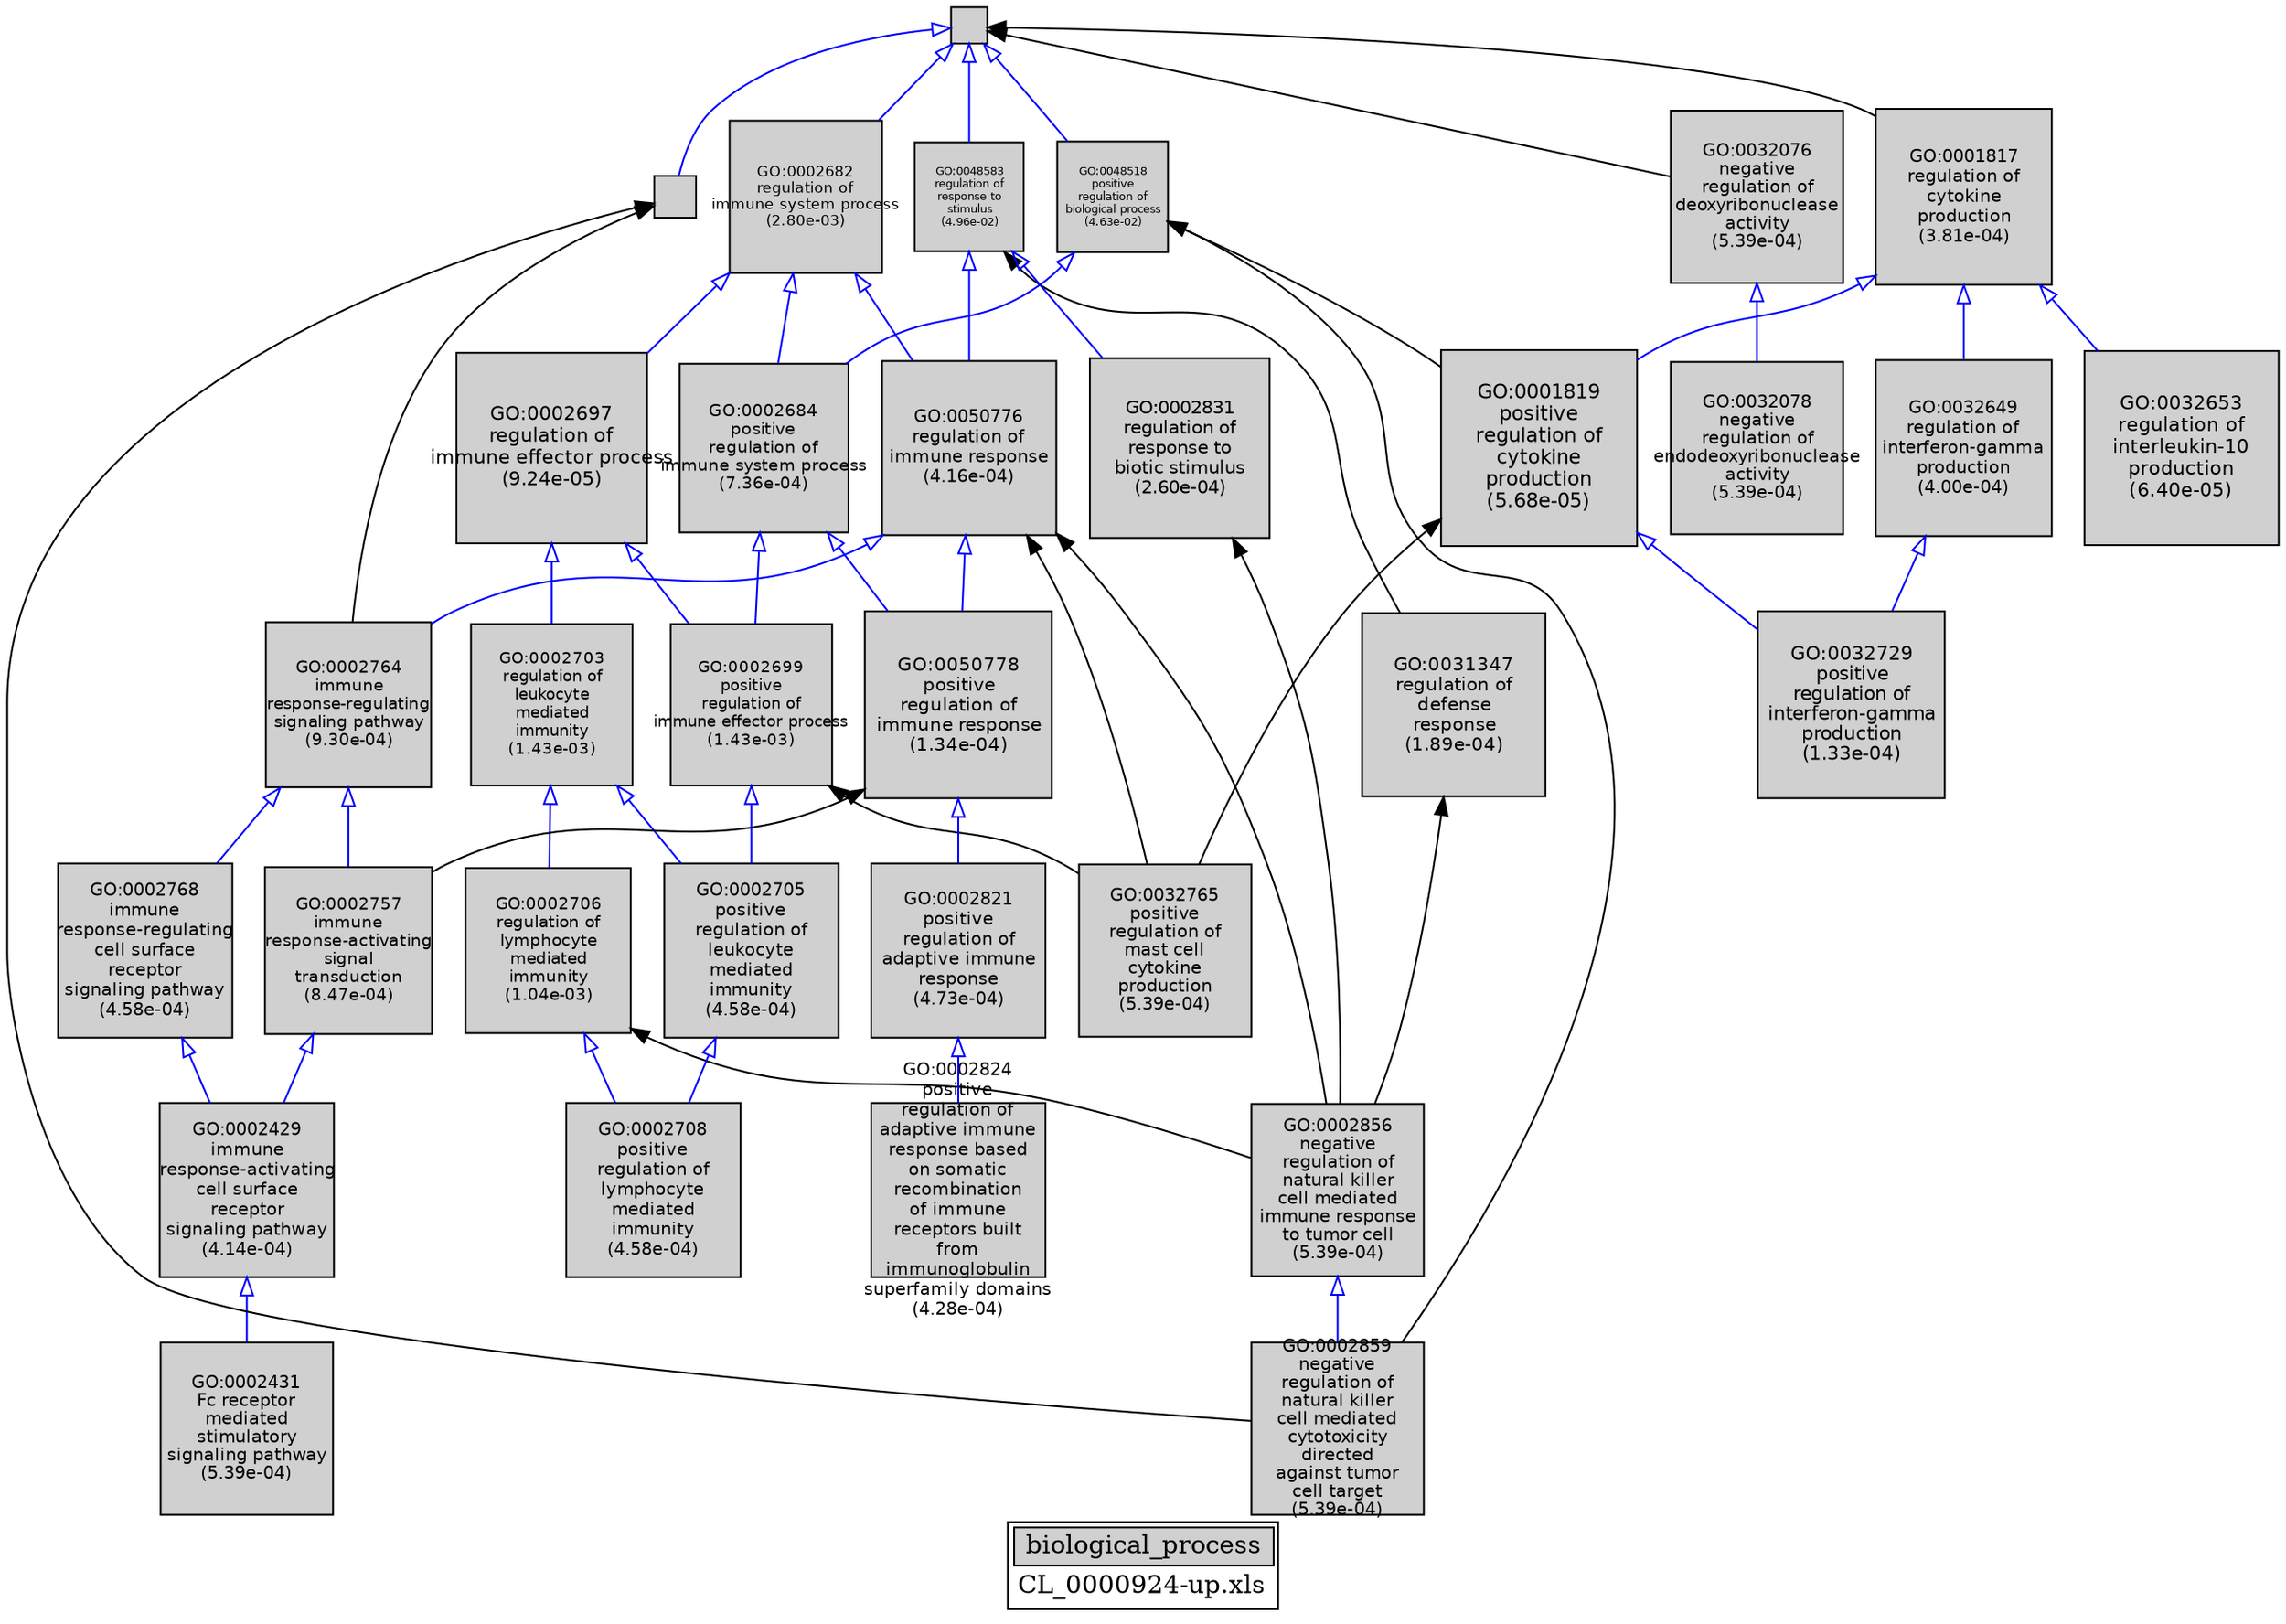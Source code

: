 digraph "biological_process" {
graph [ bgcolor = "#FFFFFF", label = <<TABLE COLOR="black" BGCOLOR="white"><TR><TD COLSPAN="2" BGCOLOR="#D0D0D0"><FONT COLOR="black">biological_process</FONT></TD></TR><TR><TD BORDER="0">CL_0000924-up.xls</TD></TR></TABLE>> ];
node [ fontname = "Helvetica" ];

subgraph "nodes" {

node [ style = "filled", fixedsize = "true", width = 1, shape = "box", fontsize = 9, fillcolor = "#D0D0D0", fontcolor = "black", color = "black" ];

"GO:0002856" [ URL = "#GO:0002856", label = <<TABLE BORDER="0"><TR><TD>GO:0002856<BR/>negative<BR/>regulation of<BR/>natural killer<BR/>cell mediated<BR/>immune response<BR/>to tumor cell<BR/>(5.39e-04)</TD></TR></TABLE>>, width = 1.31696962811, shape = "box", fontsize = 9.48218132238, height = 1.31696962811 ];
"GO:0032649" [ URL = "#GO:0032649", label = <<TABLE BORDER="0"><TR><TD>GO:0032649<BR/>regulation of<BR/>interferon-gamma<BR/>production<BR/>(4.00e-04)</TD></TR></TABLE>>, width = 1.34270746779, shape = "box", fontsize = 9.66749376811, height = 1.34270746779 ];
"GO:0002699" [ URL = "#GO:0002699", label = <<TABLE BORDER="0"><TR><TD>GO:0002699<BR/>positive<BR/>regulation of<BR/>immune effector process<BR/>(1.43e-03)</TD></TR></TABLE>>, width = 1.229317586, shape = "box", fontsize = 8.85108661919, height = 1.229317586 ];
"GO:0002429" [ URL = "#GO:0002429", label = <<TABLE BORDER="0"><TR><TD>GO:0002429<BR/>immune<BR/>response-activating<BR/>cell surface<BR/>receptor<BR/>signaling pathway<BR/>(4.14e-04)</TD></TR></TABLE>>, width = 1.33973299476, shape = "box", fontsize = 9.6460775623, height = 1.33973299476 ];
"GO:0002703" [ URL = "#GO:0002703", label = <<TABLE BORDER="0"><TR><TD>GO:0002703<BR/>regulation of<BR/>leukocyte<BR/>mediated<BR/>immunity<BR/>(1.43e-03)</TD></TR></TABLE>>, width = 1.229317586, shape = "box", fontsize = 8.85108661919, height = 1.229317586 ];
"GO:0032765" [ URL = "#GO:0032765", label = <<TABLE BORDER="0"><TR><TD>GO:0032765<BR/>positive<BR/>regulation of<BR/>mast cell<BR/>cytokine<BR/>production<BR/>(5.39e-04)</TD></TR></TABLE>>, width = 1.31696962811, shape = "box", fontsize = 9.48218132238, height = 1.31696962811 ];
"GO:0002706" [ URL = "#GO:0002706", label = <<TABLE BORDER="0"><TR><TD>GO:0002706<BR/>regulation of<BR/>lymphocyte<BR/>mediated<BR/>immunity<BR/>(1.04e-03)</TD></TR></TABLE>>, width = 1.25860436737, shape = "box", fontsize = 9.06195144505, height = 1.25860436737 ];
"GO:0002708" [ URL = "#GO:0002708", label = <<TABLE BORDER="0"><TR><TD>GO:0002708<BR/>positive<BR/>regulation of<BR/>lymphocyte<BR/>mediated<BR/>immunity<BR/>(4.58e-04)</TD></TR></TABLE>>, width = 1.33107526153, shape = "box", fontsize = 9.58374188304, height = 1.33107526153 ];
"GO:0002821" [ URL = "#GO:0002821", label = <<TABLE BORDER="0"><TR><TD>GO:0002821<BR/>positive<BR/>regulation of<BR/>adaptive immune<BR/>response<BR/>(4.73e-04)</TD></TR></TABLE>>, width = 1.32827326425, shape = "box", fontsize = 9.56356750259, height = 1.32827326425 ];
"GO:0050794" [ URL = "#GO:0050794", label = "", width = 0.315180795561, shape = "box", height = 0.315180795561 ];
"GO:0032076" [ URL = "#GO:0032076", label = <<TABLE BORDER="0"><TR><TD>GO:0032076<BR/>negative<BR/>regulation of<BR/>deoxyribonuclease<BR/>activity<BR/>(5.39e-04)</TD></TR></TABLE>>, width = 1.31696962811, shape = "box", fontsize = 9.48218132238, height = 1.31696962811 ];
"GO:0002431" [ URL = "#GO:0002431", label = <<TABLE BORDER="0"><TR><TD>GO:0002431<BR/>Fc receptor<BR/>mediated<BR/>stimulatory<BR/>signaling pathway<BR/>(5.39e-04)</TD></TR></TABLE>>, width = 1.31696962811, shape = "box", fontsize = 9.48218132238, height = 1.31696962811 ];
"GO:0002684" [ URL = "#GO:0002684", label = <<TABLE BORDER="0"><TR><TD>GO:0002684<BR/>positive<BR/>regulation of<BR/>immune system process<BR/>(7.36e-04)</TD></TR></TABLE>>, width = 1.28962230784, shape = "box", fontsize = 9.28528061645, height = 1.28962230784 ];
"GO:0001817" [ URL = "#GO:0001817", label = <<TABLE BORDER="0"><TR><TD>GO:0001817<BR/>regulation of<BR/>cytokine<BR/>production<BR/>(3.81e-04)</TD></TR></TABLE>>, width = 1.34690220918, shape = "box", fontsize = 9.6976959061, height = 1.34690220918 ];
"GO:0031347" [ URL = "#GO:0031347", label = <<TABLE BORDER="0"><TR><TD>GO:0031347<BR/>regulation of<BR/>defense<BR/>response<BR/>(1.89e-04)</TD></TR></TABLE>>, width = 1.40505908466, shape = "box", fontsize = 10.1164254095, height = 1.40505908466 ];
"GO:0002682" [ URL = "#GO:0002682", label = <<TABLE BORDER="0"><TR><TD>GO:0002682<BR/>regulation of<BR/>immune system process<BR/>(2.80e-03)</TD></TR></TABLE>>, width = 1.16485533833, shape = "box", fontsize = 8.38695843599, height = 1.16485533833 ];
"GO:0048518" [ URL = "#GO:0048518", label = <<TABLE BORDER="0"><TR><TD>GO:0048518<BR/>positive<BR/>regulation of<BR/>biological process<BR/>(4.63e-02)</TD></TR></TABLE>>, width = 0.845137714133, shape = "box", fontsize = 6.08499154176, height = 0.845137714133 ];
"GO:0002697" [ URL = "#GO:0002697", label = <<TABLE BORDER="0"><TR><TD>GO:0002697<BR/>regulation of<BR/>immune effector process<BR/>(9.24e-05)</TD></TR></TABLE>>, width = 1.46235743314, shape = "box", fontsize = 10.5289735186, height = 1.46235743314 ];
"GO:0002824" [ URL = "#GO:0002824", label = <<TABLE BORDER="0"><TR><TD>GO:0002824<BR/>positive<BR/>regulation of<BR/>adaptive immune<BR/>response based<BR/>on somatic<BR/>recombination<BR/>of immune<BR/>receptors built<BR/>from<BR/>immunoglobulin<BR/>superfamily domains<BR/>(4.28e-04)</TD></TR></TABLE>>, width = 1.33680376704, shape = "box", fontsize = 9.62498712268, height = 1.33680376704 ];
"GO:0002859" [ URL = "#GO:0002859", label = <<TABLE BORDER="0"><TR><TD>GO:0002859<BR/>negative<BR/>regulation of<BR/>natural killer<BR/>cell mediated<BR/>cytotoxicity<BR/>directed<BR/>against tumor<BR/>cell target<BR/>(5.39e-04)</TD></TR></TABLE>>, width = 1.31696962811, shape = "box", fontsize = 9.48218132238, height = 1.31696962811 ];
"GO:0050776" [ URL = "#GO:0050776", label = <<TABLE BORDER="0"><TR><TD>GO:0050776<BR/>regulation of<BR/>immune response<BR/>(4.16e-04)</TD></TR></TABLE>>, width = 1.33922350422, shape = "box", fontsize = 9.64240923039, height = 1.33922350422 ];
"GO:0002831" [ URL = "#GO:0002831", label = <<TABLE BORDER="0"><TR><TD>GO:0002831<BR/>regulation of<BR/>response to<BR/>biotic stimulus<BR/>(2.60e-04)</TD></TR></TABLE>>, width = 1.37892051084, shape = "box", fontsize = 9.92822767806, height = 1.37892051084 ];
"GO:0002705" [ URL = "#GO:0002705", label = <<TABLE BORDER="0"><TR><TD>GO:0002705<BR/>positive<BR/>regulation of<BR/>leukocyte<BR/>mediated<BR/>immunity<BR/>(4.58e-04)</TD></TR></TABLE>>, width = 1.33107526153, shape = "box", fontsize = 9.58374188304, height = 1.33107526153 ];
"GO:0050778" [ URL = "#GO:0050778", label = <<TABLE BORDER="0"><TR><TD>GO:0050778<BR/>positive<BR/>regulation of<BR/>immune response<BR/>(1.34e-04)</TD></TR></TABLE>>, width = 1.43280884268, shape = "box", fontsize = 10.3162236673, height = 1.43280884268 ];
"GO:0032653" [ URL = "#GO:0032653", label = <<TABLE BORDER="0"><TR><TD>GO:0032653<BR/>regulation of<BR/>interleukin-10<BR/>production<BR/>(6.40e-05)</TD></TR></TABLE>>, width = 1.49090550183, shape = "box", fontsize = 10.7345196131, height = 1.49090550183 ];
"GO:0032078" [ URL = "#GO:0032078", label = <<TABLE BORDER="0"><TR><TD>GO:0032078<BR/>negative<BR/>regulation of<BR/>endodeoxyribonuclease<BR/>activity<BR/>(5.39e-04)</TD></TR></TABLE>>, width = 1.31696962811, shape = "box", fontsize = 9.48218132238, height = 1.31696962811 ];
"GO:0002768" [ URL = "#GO:0002768", label = <<TABLE BORDER="0"><TR><TD>GO:0002768<BR/>immune<BR/>response-regulating<BR/>cell surface<BR/>receptor<BR/>signaling pathway<BR/>(4.58e-04)</TD></TR></TABLE>>, width = 1.33107526153, shape = "box", fontsize = 9.58374188304, height = 1.33107526153 ];
"GO:0002757" [ URL = "#GO:0002757", label = <<TABLE BORDER="0"><TR><TD>GO:0002757<BR/>immune<BR/>response-activating<BR/>signal<BR/>transduction<BR/>(8.47e-04)</TD></TR></TABLE>>, width = 1.27709808831, shape = "box", fontsize = 9.19510623581, height = 1.27709808831 ];
"GO:0032729" [ URL = "#GO:0032729", label = <<TABLE BORDER="0"><TR><TD>GO:0032729<BR/>positive<BR/>regulation of<BR/>interferon-gamma<BR/>production<BR/>(1.33e-04)</TD></TR></TABLE>>, width = 1.43347146948, shape = "box", fontsize = 10.3209945803, height = 1.43347146948 ];
"GO:0001819" [ URL = "#GO:0001819", label = <<TABLE BORDER="0"><TR><TD>GO:0001819<BR/>positive<BR/>regulation of<BR/>cytokine<BR/>production<BR/>(5.68e-05)</TD></TR></TABLE>>, width = 1.5, shape = "box", fontsize = 10.8, height = 1.5 ];
"GO:0048583" [ URL = "#GO:0048583", label = <<TABLE BORDER="0"><TR><TD>GO:0048583<BR/>regulation of<BR/>response to<BR/>stimulus<BR/>(4.96e-02)</TD></TR></TABLE>>, width = 0.835511804353, shape = "box", fontsize = 6.01568499134, height = 0.835511804353 ];
"GO:0002764" [ URL = "#GO:0002764", label = <<TABLE BORDER="0"><TR><TD>GO:0002764<BR/>immune<BR/>response-regulating<BR/>signaling pathway<BR/>(9.30e-04)</TD></TR></TABLE>>, width = 1.26867206954, shape = "box", fontsize = 9.13443890071, height = 1.26867206954 ];
"GO:0050789" [ URL = "#GO:0050789", label = "", width = 0.278238342249, shape = "box", height = 0.278238342249 ];
}
subgraph "edges" {


edge [ dir = "back", weight = 1 ];
subgraph "regulates" {


edge [ color = "cyan", arrowtail = "none" ];
subgraph "positive" {


edge [ color = "green", arrowtail = "vee" ];
}
subgraph "negative" {


edge [ color = "red", arrowtail = "tee" ];
}
}
subgraph "part_of" {


edge [ color = "purple", arrowtail = "diamond", weight = 2.5 ];
}
subgraph "is_a" {


edge [ color = "blue", arrowtail = "empty", weight = 5.0 ];
"GO:0048583" -> "GO:0050776";
"GO:0002703" -> "GO:0002706";
"GO:0032076" -> "GO:0032078";
"GO:0002699" -> "GO:0002705";
"GO:0050776" -> "GO:0050778";
"GO:0002684" -> "GO:0002699";
"GO:0002682" -> "GO:0050776";
"GO:0002684" -> "GO:0050778";
"GO:0002697" -> "GO:0002703";
"GO:0002764" -> "GO:0002757";
"GO:0001817" -> "GO:0001819";
"GO:0050789" -> "GO:0048583";
"GO:0002703" -> "GO:0002705";
"GO:0002764" -> "GO:0002768";
"GO:0002757" -> "GO:0002429";
"GO:0050776" -> "GO:0002764";
"GO:0001817" -> "GO:0032649";
"GO:0002856" -> "GO:0002859";
"GO:0001819" -> "GO:0032729";
"GO:0002682" -> "GO:0002684";
"GO:0048583" -> "GO:0002831";
"GO:0050789" -> "GO:0048518";
"GO:0048518" -> "GO:0002684";
"GO:0050789" -> "GO:0050794";
"GO:0002682" -> "GO:0002697";
"GO:0032649" -> "GO:0032729";
"GO:0002706" -> "GO:0002708";
"GO:0002768" -> "GO:0002429";
"GO:0050778" -> "GO:0002821";
"GO:0001817" -> "GO:0032653";
"GO:0002705" -> "GO:0002708";
"GO:0002697" -> "GO:0002699";
"GO:0002821" -> "GO:0002824";
"GO:0050789" -> "GO:0002682";
"GO:0002429" -> "GO:0002431";
}
"GO:0050794" -> "GO:0002859";
"GO:0050776" -> "GO:0032765";
"GO:0048518" -> "GO:0001819";
"GO:0048518" -> "GO:0002859";
"GO:0050794" -> "GO:0002764";
"GO:0001819" -> "GO:0032765";
"GO:0050778" -> "GO:0002757";
"GO:0050776" -> "GO:0002856";
"GO:0002699" -> "GO:0032765";
"GO:0002831" -> "GO:0002856";
"GO:0031347" -> "GO:0002856";
"GO:0048583" -> "GO:0031347";
"GO:0050789" -> "GO:0032076";
"GO:0050789" -> "GO:0001817";
"GO:0002706" -> "GO:0002856";
}
}
